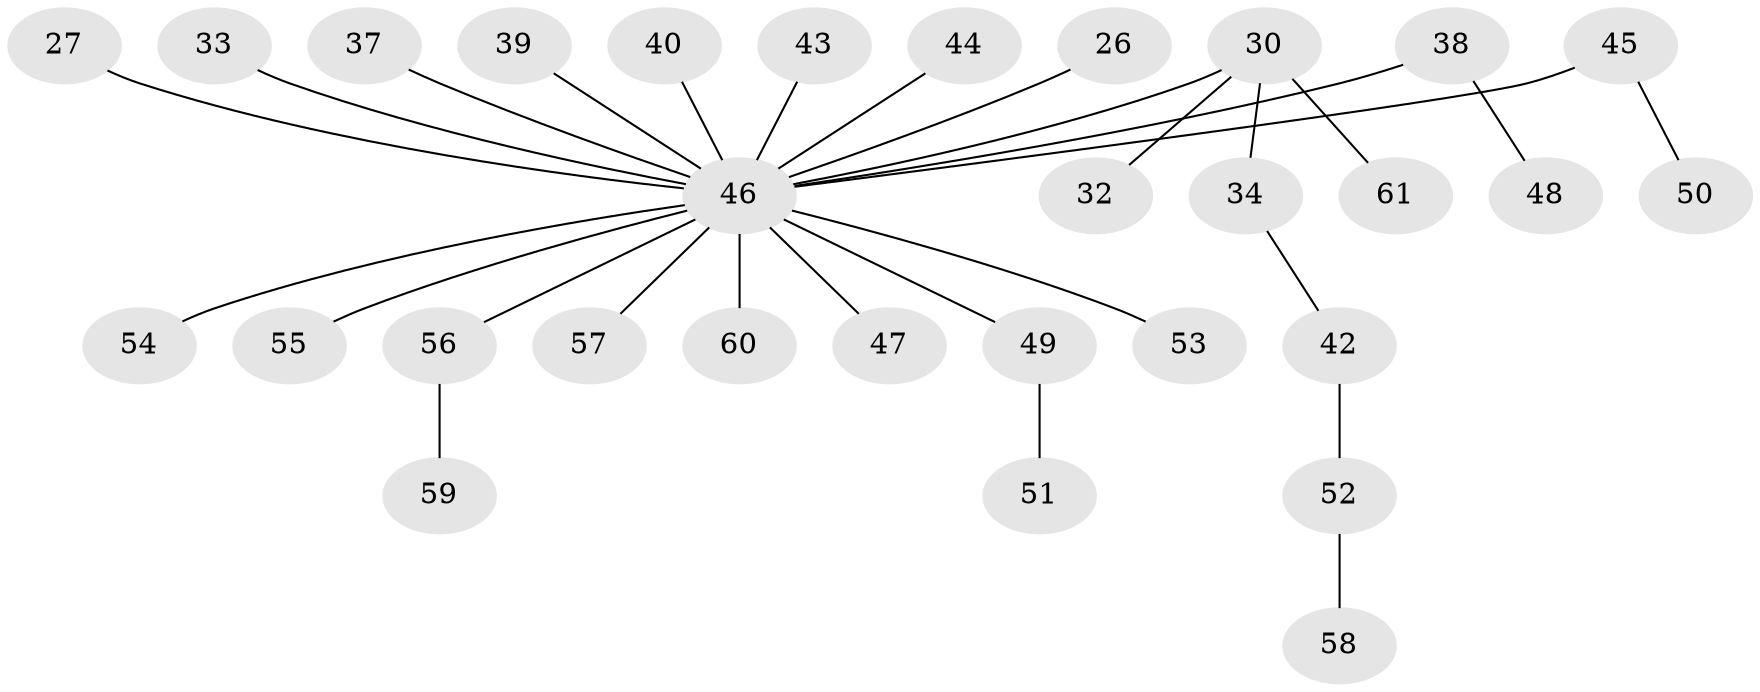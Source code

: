 // original degree distribution, {4: 0.06557377049180328, 2: 0.29508196721311475, 6: 0.04918032786885246, 3: 0.11475409836065574, 1: 0.47540983606557374}
// Generated by graph-tools (version 1.1) at 2025/53/03/09/25 04:53:59]
// undirected, 30 vertices, 29 edges
graph export_dot {
graph [start="1"]
  node [color=gray90,style=filled];
  26;
  27;
  30 [super="+20"];
  32;
  33 [super="+23"];
  34 [super="+22"];
  37;
  38 [super="+12+16+36"];
  39;
  40;
  42;
  43;
  44;
  45;
  46 [super="+5+28+41+18+1+2+10+13+21+25+31"];
  47;
  48;
  49;
  50;
  51;
  52;
  53;
  54;
  55;
  56;
  57 [super="+29"];
  58;
  59;
  60;
  61;
  26 -- 46;
  27 -- 46;
  30 -- 32;
  30 -- 61;
  30 -- 46;
  30 -- 34;
  33 -- 46;
  34 -- 42;
  37 -- 46;
  38 -- 48;
  38 -- 46;
  39 -- 46;
  40 -- 46;
  42 -- 52;
  43 -- 46;
  44 -- 46;
  45 -- 50;
  45 -- 46;
  46 -- 55;
  46 -- 56;
  46 -- 47;
  46 -- 49;
  46 -- 53;
  46 -- 54;
  46 -- 60;
  46 -- 57;
  49 -- 51;
  52 -- 58;
  56 -- 59;
}
